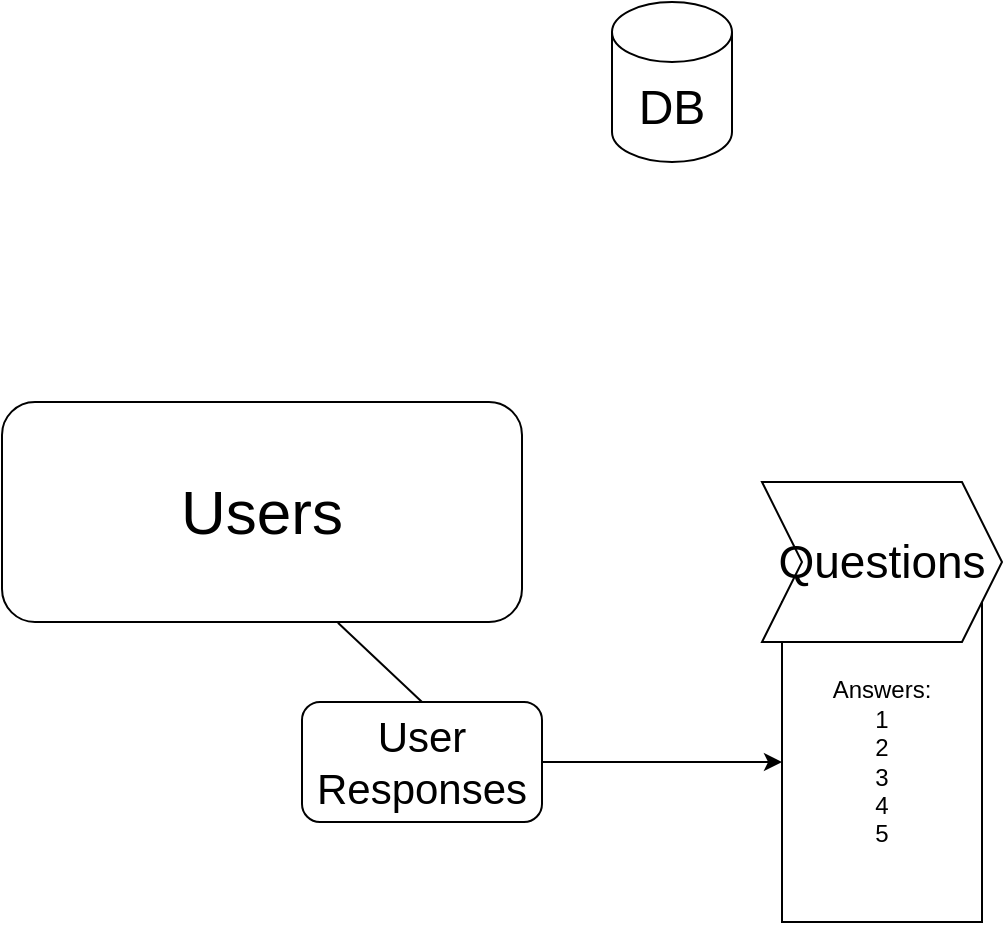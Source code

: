 <mxfile version="22.0.8" type="github">
  <diagram name="Page-1" id="rHf-2g9ayCuJwLOaAUa7">
    <mxGraphModel dx="1467" dy="878" grid="1" gridSize="10" guides="1" tooltips="1" connect="1" arrows="1" fold="1" page="1" pageScale="1" pageWidth="850" pageHeight="1100" math="0" shadow="0">
      <root>
        <mxCell id="0" />
        <mxCell id="1" parent="0" />
        <mxCell id="Ogc9YGwoQ0WArNv0BePN-1" value="&lt;font style=&quot;font-size: 31px;&quot;&gt;Users&lt;/font&gt;" style="rounded=1;whiteSpace=wrap;html=1;" parent="1" vertex="1">
          <mxGeometry x="90" y="240" width="260" height="110" as="geometry" />
        </mxCell>
        <mxCell id="Sc_OwSzwAc0kMPzcqKLi-2" style="edgeStyle=orthogonalEdgeStyle;rounded=0;orthogonalLoop=1;jettySize=auto;html=1;exitX=1;exitY=0.5;exitDx=0;exitDy=0;" edge="1" parent="1" source="Ogc9YGwoQ0WArNv0BePN-2" target="Ogc9YGwoQ0WArNv0BePN-5">
          <mxGeometry relative="1" as="geometry" />
        </mxCell>
        <mxCell id="Ogc9YGwoQ0WArNv0BePN-2" value="&lt;font style=&quot;font-size: 21px;&quot;&gt;User Responses&lt;/font&gt;" style="rounded=1;whiteSpace=wrap;html=1;" parent="1" vertex="1">
          <mxGeometry x="240" y="390" width="120" height="60" as="geometry" />
        </mxCell>
        <mxCell id="Ogc9YGwoQ0WArNv0BePN-4" value="&lt;font style=&quot;font-size: 24px;&quot;&gt;DB&lt;/font&gt;" style="shape=cylinder3;whiteSpace=wrap;html=1;boundedLbl=1;backgroundOutline=1;size=15;" parent="1" vertex="1">
          <mxGeometry x="395" y="40" width="60" height="80" as="geometry" />
        </mxCell>
        <mxCell id="Ogc9YGwoQ0WArNv0BePN-6" value="" style="group" parent="1" vertex="1" connectable="0">
          <mxGeometry x="470" y="280" width="120" height="220" as="geometry" />
        </mxCell>
        <mxCell id="Ogc9YGwoQ0WArNv0BePN-5" value="Answers:&lt;br&gt;1&lt;br&gt;2&lt;br&gt;3&lt;br&gt;4&lt;br&gt;5" style="rounded=0;whiteSpace=wrap;html=1;" parent="Ogc9YGwoQ0WArNv0BePN-6" vertex="1">
          <mxGeometry x="10" y="60" width="100" height="160" as="geometry" />
        </mxCell>
        <mxCell id="Ogc9YGwoQ0WArNv0BePN-3" value="&lt;font style=&quot;font-size: 23px;&quot;&gt;Questions&lt;/font&gt;" style="shape=step;perimeter=stepPerimeter;whiteSpace=wrap;html=1;fixedSize=1;" parent="Ogc9YGwoQ0WArNv0BePN-6" vertex="1">
          <mxGeometry width="120" height="80" as="geometry" />
        </mxCell>
        <mxCell id="Sc_OwSzwAc0kMPzcqKLi-3" value="" style="endArrow=none;html=1;rounded=0;exitX=0.5;exitY=0;exitDx=0;exitDy=0;entryX=0.646;entryY=1.003;entryDx=0;entryDy=0;entryPerimeter=0;" edge="1" parent="1" source="Ogc9YGwoQ0WArNv0BePN-2" target="Ogc9YGwoQ0WArNv0BePN-1">
          <mxGeometry width="50" height="50" relative="1" as="geometry">
            <mxPoint x="260" y="380" as="sourcePoint" />
            <mxPoint x="310" y="330" as="targetPoint" />
          </mxGeometry>
        </mxCell>
      </root>
    </mxGraphModel>
  </diagram>
</mxfile>
